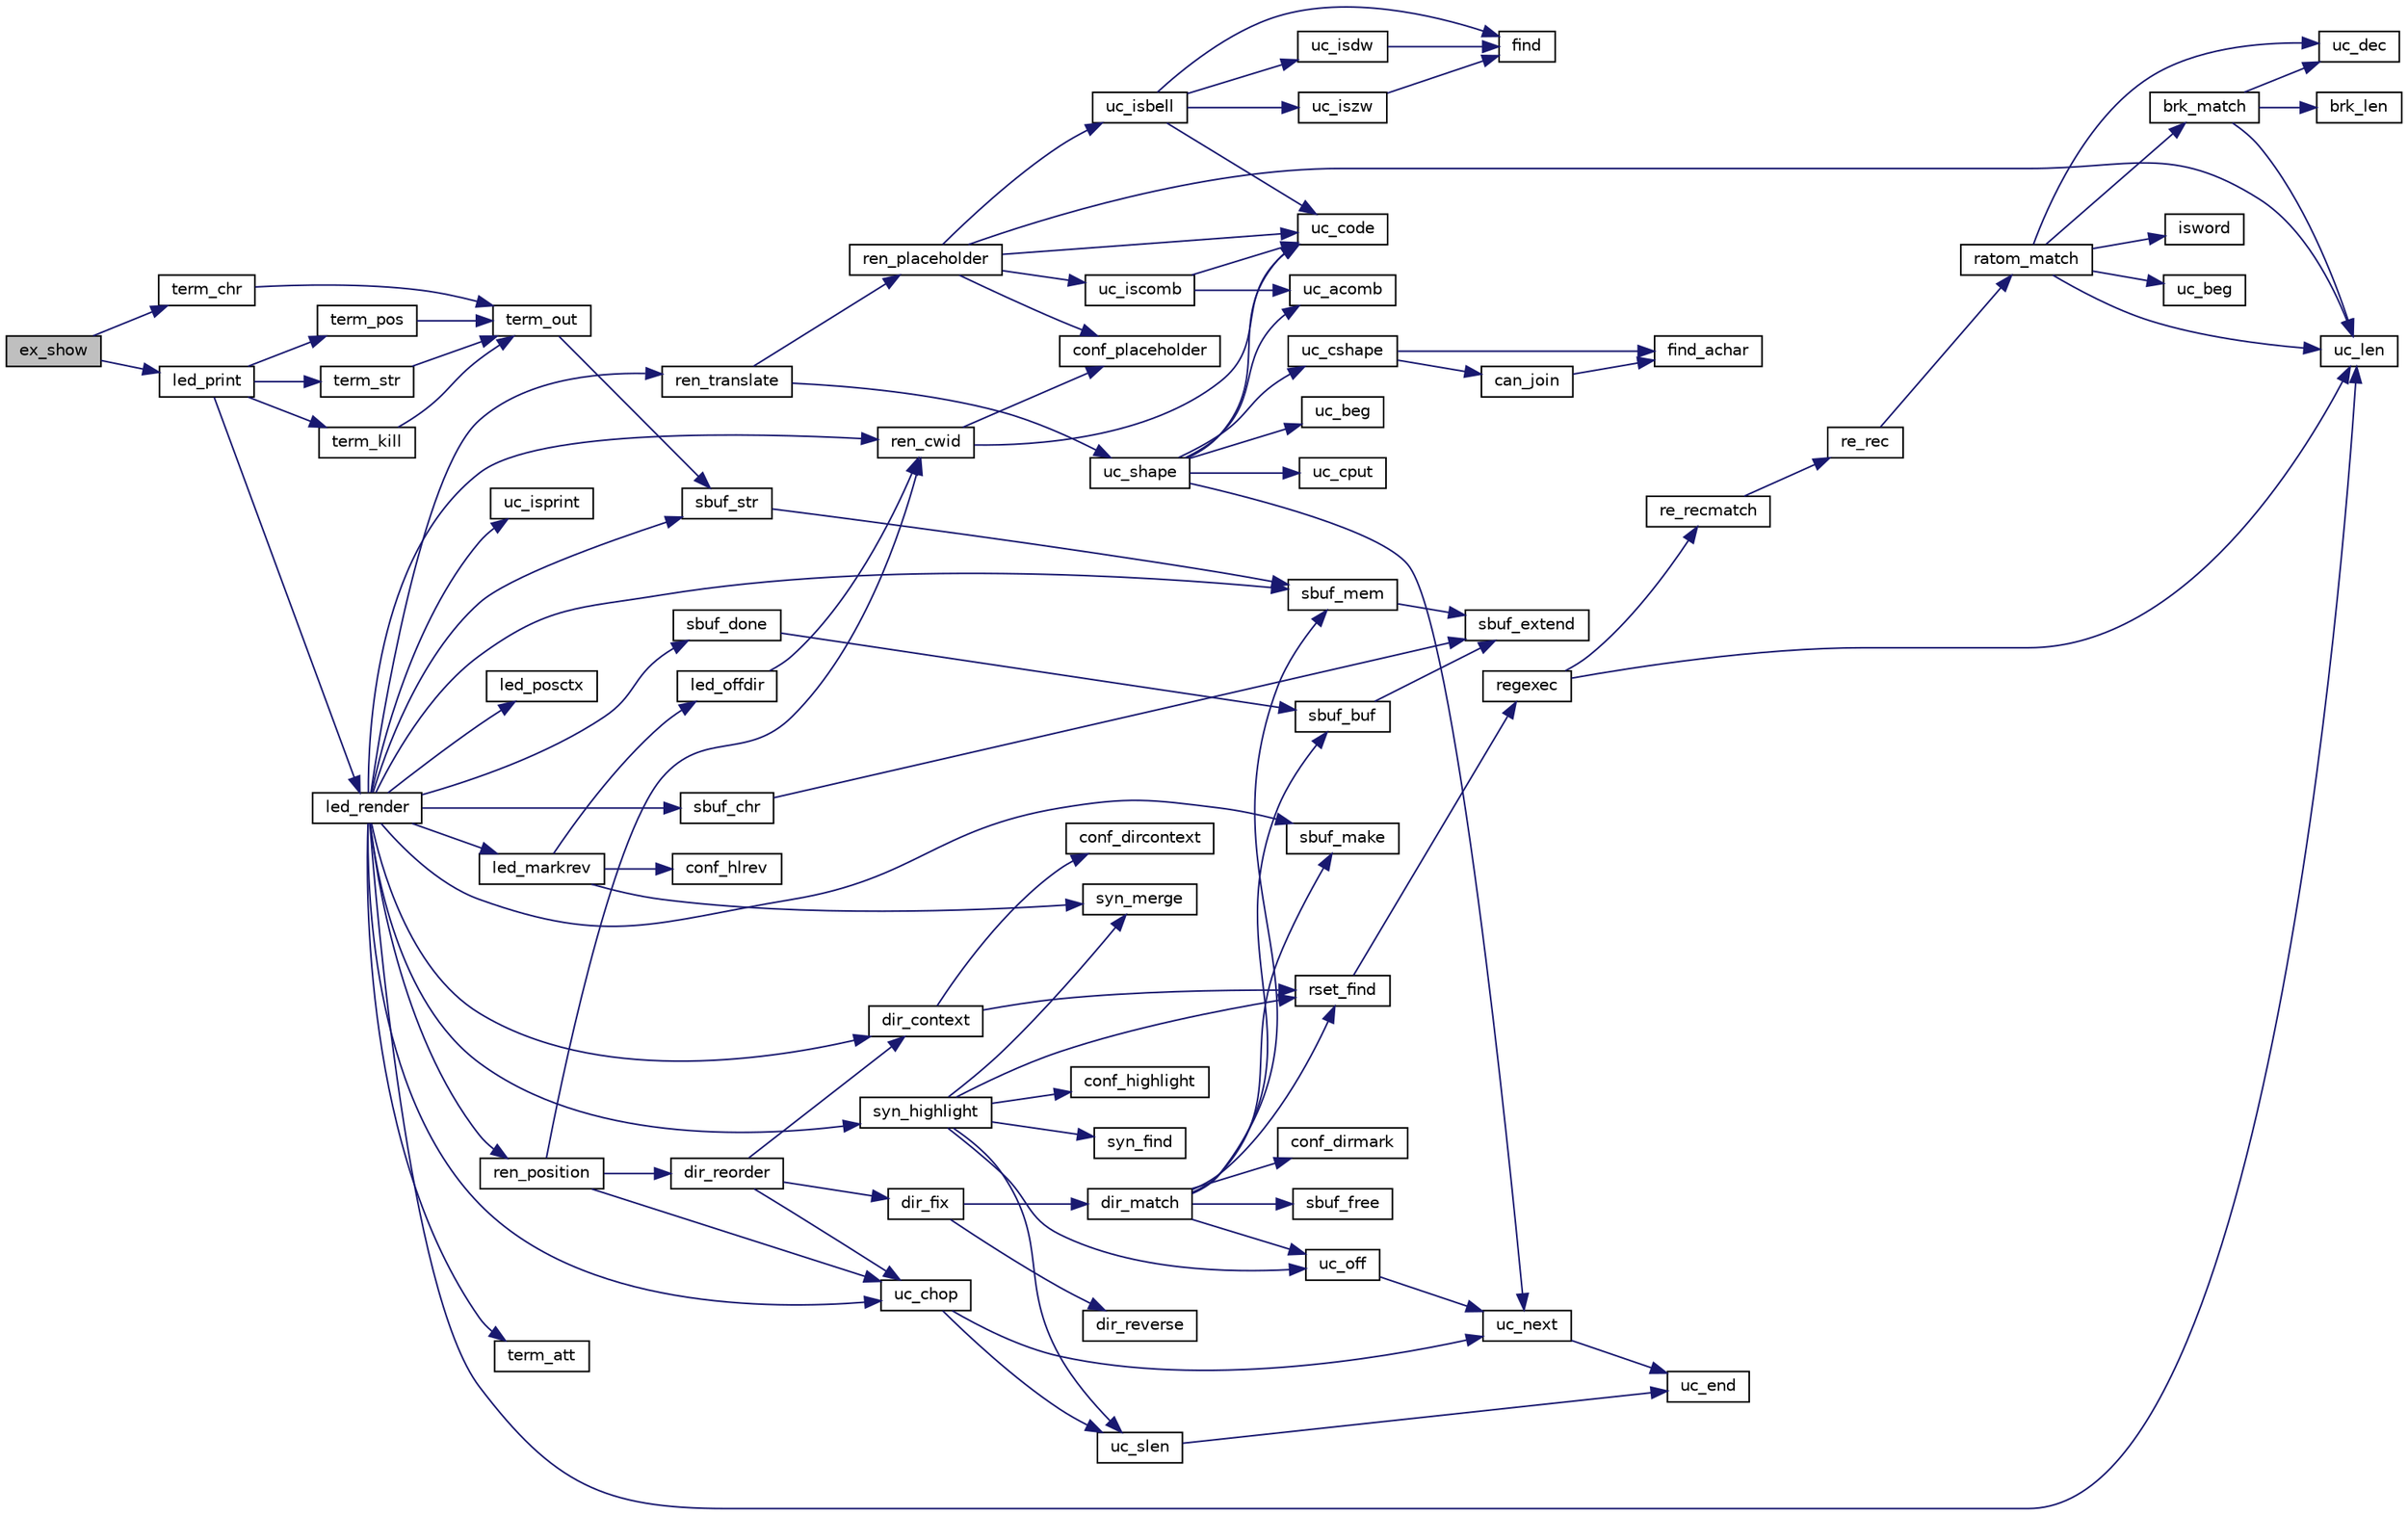 digraph "ex_show"
{
 // INTERACTIVE_SVG=YES
 // LATEX_PDF_SIZE
  edge [fontname="Helvetica",fontsize="10",labelfontname="Helvetica",labelfontsize="10"];
  node [fontname="Helvetica",fontsize="10",shape=record];
  rankdir="LR";
  Node1 [label="ex_show",height=0.2,width=0.4,color="black", fillcolor="grey75", style="filled", fontcolor="black",tooltip=" "];
  Node1 -> Node2 [color="midnightblue",fontsize="10",style="solid",fontname="Helvetica"];
  Node2 [label="led_print",height=0.2,width=0.4,color="black", fillcolor="white", style="filled",URL="$led_8c.html#ade70aef2ca0eab60adda203e063eb5a2",tooltip=" "];
  Node2 -> Node3 [color="midnightblue",fontsize="10",style="solid",fontname="Helvetica"];
  Node3 [label="led_render",height=0.2,width=0.4,color="black", fillcolor="white", style="filled",URL="$led_8c.html#ad30f796594398b70e4ce9687b11bcdd9",tooltip=" "];
  Node3 -> Node4 [color="midnightblue",fontsize="10",style="solid",fontname="Helvetica"];
  Node4 [label="dir_context",height=0.2,width=0.4,color="black", fillcolor="white", style="filled",URL="$dir_8c.html#aba0a553010578626d7148da2b6551321",tooltip=" "];
  Node4 -> Node5 [color="midnightblue",fontsize="10",style="solid",fontname="Helvetica"];
  Node5 [label="conf_dircontext",height=0.2,width=0.4,color="black", fillcolor="white", style="filled",URL="$conf_8c.html#a9e1bc5ed600c151c51d8e2342454e07c",tooltip=" "];
  Node4 -> Node6 [color="midnightblue",fontsize="10",style="solid",fontname="Helvetica"];
  Node6 [label="rset_find",height=0.2,width=0.4,color="black", fillcolor="white", style="filled",URL="$rset_8c.html#a389ec5abca88adc048a058744f2373eb",tooltip=" "];
  Node6 -> Node7 [color="midnightblue",fontsize="10",style="solid",fontname="Helvetica"];
  Node7 [label="regexec",height=0.2,width=0.4,color="black", fillcolor="white", style="filled",URL="$regex_8c.html#aa085ccd05ec25e3f8053850aebc50fe3",tooltip=" "];
  Node7 -> Node8 [color="midnightblue",fontsize="10",style="solid",fontname="Helvetica"];
  Node8 [label="re_recmatch",height=0.2,width=0.4,color="black", fillcolor="white", style="filled",URL="$regex_8c.html#aa5925e49bd18112bb37421dbde29162a",tooltip=" "];
  Node8 -> Node9 [color="midnightblue",fontsize="10",style="solid",fontname="Helvetica"];
  Node9 [label="re_rec",height=0.2,width=0.4,color="black", fillcolor="white", style="filled",URL="$regex_8c.html#a8e35614ddf21d405773327a52a95a73d",tooltip=" "];
  Node9 -> Node10 [color="midnightblue",fontsize="10",style="solid",fontname="Helvetica"];
  Node10 [label="ratom_match",height=0.2,width=0.4,color="black", fillcolor="white", style="filled",URL="$regex_8c.html#a24fd1fc7457ff4f03fb384f7170ac395",tooltip=" "];
  Node10 -> Node11 [color="midnightblue",fontsize="10",style="solid",fontname="Helvetica"];
  Node11 [label="brk_match",height=0.2,width=0.4,color="black", fillcolor="white", style="filled",URL="$regex_8c.html#aae17ed73e84075718fb04d131d6ca779",tooltip=" "];
  Node11 -> Node12 [color="midnightblue",fontsize="10",style="solid",fontname="Helvetica"];
  Node12 [label="brk_len",height=0.2,width=0.4,color="black", fillcolor="white", style="filled",URL="$regex_8c.html#acc18ff8d2687611a9e221b3329b02413",tooltip=" "];
  Node11 -> Node13 [color="midnightblue",fontsize="10",style="solid",fontname="Helvetica"];
  Node13 [label="uc_dec",height=0.2,width=0.4,color="black", fillcolor="white", style="filled",URL="$regex_8c.html#aaf73cdb88048e7f9fd588eb8d5aeb5a3",tooltip=" "];
  Node11 -> Node14 [color="midnightblue",fontsize="10",style="solid",fontname="Helvetica"];
  Node14 [label="uc_len",height=0.2,width=0.4,color="black", fillcolor="white", style="filled",URL="$regex_8c.html#a9a0d6d5f93f1eaba8b63b16903c0952d",tooltip=" "];
  Node10 -> Node15 [color="midnightblue",fontsize="10",style="solid",fontname="Helvetica"];
  Node15 [label="isword",height=0.2,width=0.4,color="black", fillcolor="white", style="filled",URL="$regex_8c.html#a35ad3fd0dbb795e6f30404ce86a7be5b",tooltip=" "];
  Node10 -> Node16 [color="midnightblue",fontsize="10",style="solid",fontname="Helvetica"];
  Node16 [label="uc_beg",height=0.2,width=0.4,color="black", fillcolor="white", style="filled",URL="$regex_8c.html#ade3e10606e6e8866e6151fe8440d6101",tooltip=" "];
  Node10 -> Node13 [color="midnightblue",fontsize="10",style="solid",fontname="Helvetica"];
  Node10 -> Node14 [color="midnightblue",fontsize="10",style="solid",fontname="Helvetica"];
  Node7 -> Node14 [color="midnightblue",fontsize="10",style="solid",fontname="Helvetica"];
  Node3 -> Node17 [color="midnightblue",fontsize="10",style="solid",fontname="Helvetica"];
  Node17 [label="led_markrev",height=0.2,width=0.4,color="black", fillcolor="white", style="filled",URL="$led_8c.html#a4aef8adb45fc8a4f9e47231aed28b839",tooltip=" "];
  Node17 -> Node18 [color="midnightblue",fontsize="10",style="solid",fontname="Helvetica"];
  Node18 [label="conf_hlrev",height=0.2,width=0.4,color="black", fillcolor="white", style="filled",URL="$conf_8c.html#a3eba9139f1834af92b8aa5798b7bb245",tooltip=" "];
  Node17 -> Node19 [color="midnightblue",fontsize="10",style="solid",fontname="Helvetica"];
  Node19 [label="led_offdir",height=0.2,width=0.4,color="black", fillcolor="white", style="filled",URL="$led_8c.html#abe94d8903f6c60b7460583ba6f6611b5",tooltip=" "];
  Node19 -> Node20 [color="midnightblue",fontsize="10",style="solid",fontname="Helvetica"];
  Node20 [label="ren_cwid",height=0.2,width=0.4,color="black", fillcolor="white", style="filled",URL="$ren_8c.html#a319a71758607f19d2beedd2bd4d3b369",tooltip=" "];
  Node20 -> Node21 [color="midnightblue",fontsize="10",style="solid",fontname="Helvetica"];
  Node21 [label="conf_placeholder",height=0.2,width=0.4,color="black", fillcolor="white", style="filled",URL="$conf_8c.html#ab1da6502eeb02af2fb9fa8a84515b0b6",tooltip=" "];
  Node20 -> Node22 [color="midnightblue",fontsize="10",style="solid",fontname="Helvetica"];
  Node22 [label="uc_code",height=0.2,width=0.4,color="black", fillcolor="white", style="filled",URL="$uc_8c.html#a45fdc2f2f3cb34515f1014bf754741bb",tooltip=" "];
  Node17 -> Node23 [color="midnightblue",fontsize="10",style="solid",fontname="Helvetica"];
  Node23 [label="syn_merge",height=0.2,width=0.4,color="black", fillcolor="white", style="filled",URL="$syn_8c.html#a3c3478da43bbbba6173c2cc5e8c0ead3",tooltip=" "];
  Node3 -> Node24 [color="midnightblue",fontsize="10",style="solid",fontname="Helvetica"];
  Node24 [label="led_posctx",height=0.2,width=0.4,color="black", fillcolor="white", style="filled",URL="$led_8c.html#ae0e93d330ef302bb5234bfce2a89441d",tooltip=" "];
  Node3 -> Node20 [color="midnightblue",fontsize="10",style="solid",fontname="Helvetica"];
  Node3 -> Node25 [color="midnightblue",fontsize="10",style="solid",fontname="Helvetica"];
  Node25 [label="ren_position",height=0.2,width=0.4,color="black", fillcolor="white", style="filled",URL="$ren_8c.html#af6e197881adec94ce251c84adf3dd495",tooltip=" "];
  Node25 -> Node26 [color="midnightblue",fontsize="10",style="solid",fontname="Helvetica"];
  Node26 [label="dir_reorder",height=0.2,width=0.4,color="black", fillcolor="white", style="filled",URL="$dir_8c.html#a8703d559ca9c640b8b89c589cf75ac06",tooltip=" "];
  Node26 -> Node4 [color="midnightblue",fontsize="10",style="solid",fontname="Helvetica"];
  Node26 -> Node27 [color="midnightblue",fontsize="10",style="solid",fontname="Helvetica"];
  Node27 [label="dir_fix",height=0.2,width=0.4,color="black", fillcolor="white", style="filled",URL="$dir_8c.html#a8dbcb1db32888e71e2702f7173e7cba4",tooltip=" "];
  Node27 -> Node28 [color="midnightblue",fontsize="10",style="solid",fontname="Helvetica"];
  Node28 [label="dir_match",height=0.2,width=0.4,color="black", fillcolor="white", style="filled",URL="$dir_8c.html#a3b2f132ebfd084295e89aa35eff56ff4",tooltip=" "];
  Node28 -> Node29 [color="midnightblue",fontsize="10",style="solid",fontname="Helvetica"];
  Node29 [label="conf_dirmark",height=0.2,width=0.4,color="black", fillcolor="white", style="filled",URL="$conf_8c.html#a3efe6ef9cd3bd043b3df1653265409f2",tooltip=" "];
  Node28 -> Node6 [color="midnightblue",fontsize="10",style="solid",fontname="Helvetica"];
  Node28 -> Node30 [color="midnightblue",fontsize="10",style="solid",fontname="Helvetica"];
  Node30 [label="sbuf_buf",height=0.2,width=0.4,color="black", fillcolor="white", style="filled",URL="$sbuf_8c.html#a4e56760893d5a6797626743840c9adf2",tooltip=" "];
  Node30 -> Node31 [color="midnightblue",fontsize="10",style="solid",fontname="Helvetica"];
  Node31 [label="sbuf_extend",height=0.2,width=0.4,color="black", fillcolor="white", style="filled",URL="$sbuf_8c.html#a4ad75f3948c0340c342a3ea3eb63a6e6",tooltip=" "];
  Node28 -> Node32 [color="midnightblue",fontsize="10",style="solid",fontname="Helvetica"];
  Node32 [label="sbuf_free",height=0.2,width=0.4,color="black", fillcolor="white", style="filled",URL="$sbuf_8c.html#a8c1a89868b1999663effb78b4f3fab32",tooltip=" "];
  Node28 -> Node33 [color="midnightblue",fontsize="10",style="solid",fontname="Helvetica"];
  Node33 [label="sbuf_make",height=0.2,width=0.4,color="black", fillcolor="white", style="filled",URL="$sbuf_8c.html#a57748585d6786a2c1aadc2cbe6f2135b",tooltip=" "];
  Node28 -> Node34 [color="midnightblue",fontsize="10",style="solid",fontname="Helvetica"];
  Node34 [label="sbuf_mem",height=0.2,width=0.4,color="black", fillcolor="white", style="filled",URL="$sbuf_8c.html#aa511ac77d6b486accc01c0512ef27ed2",tooltip=" "];
  Node34 -> Node31 [color="midnightblue",fontsize="10",style="solid",fontname="Helvetica"];
  Node28 -> Node35 [color="midnightblue",fontsize="10",style="solid",fontname="Helvetica"];
  Node35 [label="uc_off",height=0.2,width=0.4,color="black", fillcolor="white", style="filled",URL="$uc_8c.html#a8334cbe4db5e54e19bf79b31f68d9eb8",tooltip=" "];
  Node35 -> Node36 [color="midnightblue",fontsize="10",style="solid",fontname="Helvetica"];
  Node36 [label="uc_next",height=0.2,width=0.4,color="black", fillcolor="white", style="filled",URL="$uc_8c.html#a79c7c44c06c1febff5680c19667e2676",tooltip=" "];
  Node36 -> Node37 [color="midnightblue",fontsize="10",style="solid",fontname="Helvetica"];
  Node37 [label="uc_end",height=0.2,width=0.4,color="black", fillcolor="white", style="filled",URL="$uc_8c.html#a616e24870a58b86644c34ee077faca11",tooltip=" "];
  Node27 -> Node38 [color="midnightblue",fontsize="10",style="solid",fontname="Helvetica"];
  Node38 [label="dir_reverse",height=0.2,width=0.4,color="black", fillcolor="white", style="filled",URL="$dir_8c.html#a83ed34b9263550e2ca9b15cc02294a6b",tooltip=" "];
  Node26 -> Node39 [color="midnightblue",fontsize="10",style="solid",fontname="Helvetica"];
  Node39 [label="uc_chop",height=0.2,width=0.4,color="black", fillcolor="white", style="filled",URL="$uc_8c.html#a1764c4d0fa27bca336e5ca300ad969e7",tooltip=" "];
  Node39 -> Node36 [color="midnightblue",fontsize="10",style="solid",fontname="Helvetica"];
  Node39 -> Node40 [color="midnightblue",fontsize="10",style="solid",fontname="Helvetica"];
  Node40 [label="uc_slen",height=0.2,width=0.4,color="black", fillcolor="white", style="filled",URL="$uc_8c.html#a8afd7835259109c3ec7bb684d4a1f67f",tooltip=" "];
  Node40 -> Node37 [color="midnightblue",fontsize="10",style="solid",fontname="Helvetica"];
  Node25 -> Node20 [color="midnightblue",fontsize="10",style="solid",fontname="Helvetica"];
  Node25 -> Node39 [color="midnightblue",fontsize="10",style="solid",fontname="Helvetica"];
  Node3 -> Node41 [color="midnightblue",fontsize="10",style="solid",fontname="Helvetica"];
  Node41 [label="ren_translate",height=0.2,width=0.4,color="black", fillcolor="white", style="filled",URL="$ren_8c.html#a51d018012e29caa2b526a949b1f52fab",tooltip=" "];
  Node41 -> Node42 [color="midnightblue",fontsize="10",style="solid",fontname="Helvetica"];
  Node42 [label="ren_placeholder",height=0.2,width=0.4,color="black", fillcolor="white", style="filled",URL="$ren_8c.html#a0b410d82df4f40183b9655f3a0c4750b",tooltip=" "];
  Node42 -> Node21 [color="midnightblue",fontsize="10",style="solid",fontname="Helvetica"];
  Node42 -> Node22 [color="midnightblue",fontsize="10",style="solid",fontname="Helvetica"];
  Node42 -> Node43 [color="midnightblue",fontsize="10",style="solid",fontname="Helvetica"];
  Node43 [label="uc_isbell",height=0.2,width=0.4,color="black", fillcolor="white", style="filled",URL="$uc_8c.html#ad0a3bced19585fa779b48845746583e8",tooltip=" "];
  Node43 -> Node44 [color="midnightblue",fontsize="10",style="solid",fontname="Helvetica"];
  Node44 [label="find",height=0.2,width=0.4,color="black", fillcolor="white", style="filled",URL="$uc_8c.html#a26b3c1840a578dd97a58069e0af2168c",tooltip=" "];
  Node43 -> Node22 [color="midnightblue",fontsize="10",style="solid",fontname="Helvetica"];
  Node43 -> Node45 [color="midnightblue",fontsize="10",style="solid",fontname="Helvetica"];
  Node45 [label="uc_isdw",height=0.2,width=0.4,color="black", fillcolor="white", style="filled",URL="$uc_8c.html#a0f3be4d499b9b3469d03114386b386a2",tooltip=" "];
  Node45 -> Node44 [color="midnightblue",fontsize="10",style="solid",fontname="Helvetica"];
  Node43 -> Node46 [color="midnightblue",fontsize="10",style="solid",fontname="Helvetica"];
  Node46 [label="uc_iszw",height=0.2,width=0.4,color="black", fillcolor="white", style="filled",URL="$uc_8c.html#aef404add952e41075b8871fefaaba669",tooltip=" "];
  Node46 -> Node44 [color="midnightblue",fontsize="10",style="solid",fontname="Helvetica"];
  Node42 -> Node47 [color="midnightblue",fontsize="10",style="solid",fontname="Helvetica"];
  Node47 [label="uc_iscomb",height=0.2,width=0.4,color="black", fillcolor="white", style="filled",URL="$uc_8c.html#ae861c9bb1e8c19383bda8fddfacc95d3",tooltip=" "];
  Node47 -> Node48 [color="midnightblue",fontsize="10",style="solid",fontname="Helvetica"];
  Node48 [label="uc_acomb",height=0.2,width=0.4,color="black", fillcolor="white", style="filled",URL="$uc_8c.html#af4546620f966c0c94ca5980dd2fb9a04",tooltip=" "];
  Node47 -> Node22 [color="midnightblue",fontsize="10",style="solid",fontname="Helvetica"];
  Node42 -> Node14 [color="midnightblue",fontsize="10",style="solid",fontname="Helvetica"];
  Node41 -> Node49 [color="midnightblue",fontsize="10",style="solid",fontname="Helvetica"];
  Node49 [label="uc_shape",height=0.2,width=0.4,color="black", fillcolor="white", style="filled",URL="$uc_8c.html#ac581b74acc43801487e37a4dcfabaac3",tooltip=" "];
  Node49 -> Node48 [color="midnightblue",fontsize="10",style="solid",fontname="Helvetica"];
  Node49 -> Node50 [color="midnightblue",fontsize="10",style="solid",fontname="Helvetica"];
  Node50 [label="uc_beg",height=0.2,width=0.4,color="black", fillcolor="white", style="filled",URL="$uc_8c.html#a8b9e268743fd7af03b099072154fbb18",tooltip=" "];
  Node49 -> Node22 [color="midnightblue",fontsize="10",style="solid",fontname="Helvetica"];
  Node49 -> Node51 [color="midnightblue",fontsize="10",style="solid",fontname="Helvetica"];
  Node51 [label="uc_cput",height=0.2,width=0.4,color="black", fillcolor="white", style="filled",URL="$uc_8c.html#a5d2103c722f8e189605495695c2c7149",tooltip=" "];
  Node49 -> Node52 [color="midnightblue",fontsize="10",style="solid",fontname="Helvetica"];
  Node52 [label="uc_cshape",height=0.2,width=0.4,color="black", fillcolor="white", style="filled",URL="$uc_8c.html#acc1b453dfceccc257cb0f8bf9822ed01",tooltip=" "];
  Node52 -> Node53 [color="midnightblue",fontsize="10",style="solid",fontname="Helvetica"];
  Node53 [label="can_join",height=0.2,width=0.4,color="black", fillcolor="white", style="filled",URL="$uc_8c.html#a5b0fb710352596f49590c0ab690ced77",tooltip=" "];
  Node53 -> Node54 [color="midnightblue",fontsize="10",style="solid",fontname="Helvetica"];
  Node54 [label="find_achar",height=0.2,width=0.4,color="black", fillcolor="white", style="filled",URL="$uc_8c.html#ad4c5b7208072ca00e1454e27bda0294c",tooltip=" "];
  Node52 -> Node54 [color="midnightblue",fontsize="10",style="solid",fontname="Helvetica"];
  Node49 -> Node36 [color="midnightblue",fontsize="10",style="solid",fontname="Helvetica"];
  Node3 -> Node55 [color="midnightblue",fontsize="10",style="solid",fontname="Helvetica"];
  Node55 [label="sbuf_chr",height=0.2,width=0.4,color="black", fillcolor="white", style="filled",URL="$sbuf_8c.html#a3f9aa15ca1d73f585d7a4a9d023e58ce",tooltip=" "];
  Node55 -> Node31 [color="midnightblue",fontsize="10",style="solid",fontname="Helvetica"];
  Node3 -> Node56 [color="midnightblue",fontsize="10",style="solid",fontname="Helvetica"];
  Node56 [label="sbuf_done",height=0.2,width=0.4,color="black", fillcolor="white", style="filled",URL="$sbuf_8c.html#a7bf14d501d36ce36ee269d77cf2c3fc6",tooltip=" "];
  Node56 -> Node30 [color="midnightblue",fontsize="10",style="solid",fontname="Helvetica"];
  Node3 -> Node33 [color="midnightblue",fontsize="10",style="solid",fontname="Helvetica"];
  Node3 -> Node34 [color="midnightblue",fontsize="10",style="solid",fontname="Helvetica"];
  Node3 -> Node57 [color="midnightblue",fontsize="10",style="solid",fontname="Helvetica"];
  Node57 [label="sbuf_str",height=0.2,width=0.4,color="black", fillcolor="white", style="filled",URL="$sbuf_8c.html#a603d1d6ab090025f5850f10bfa2dec7a",tooltip=" "];
  Node57 -> Node34 [color="midnightblue",fontsize="10",style="solid",fontname="Helvetica"];
  Node3 -> Node58 [color="midnightblue",fontsize="10",style="solid",fontname="Helvetica"];
  Node58 [label="syn_highlight",height=0.2,width=0.4,color="black", fillcolor="white", style="filled",URL="$syn_8c.html#a00a481d2236c7c7fc489606a4ebe6de0",tooltip=" "];
  Node58 -> Node59 [color="midnightblue",fontsize="10",style="solid",fontname="Helvetica"];
  Node59 [label="conf_highlight",height=0.2,width=0.4,color="black", fillcolor="white", style="filled",URL="$conf_8c.html#a16ebf87f52698ee8c6b831cd629fb3b8",tooltip=" "];
  Node58 -> Node6 [color="midnightblue",fontsize="10",style="solid",fontname="Helvetica"];
  Node58 -> Node60 [color="midnightblue",fontsize="10",style="solid",fontname="Helvetica"];
  Node60 [label="syn_find",height=0.2,width=0.4,color="black", fillcolor="white", style="filled",URL="$syn_8c.html#aeb0e8fff89077c709508b89c2d80fcd1",tooltip=" "];
  Node58 -> Node23 [color="midnightblue",fontsize="10",style="solid",fontname="Helvetica"];
  Node58 -> Node35 [color="midnightblue",fontsize="10",style="solid",fontname="Helvetica"];
  Node58 -> Node40 [color="midnightblue",fontsize="10",style="solid",fontname="Helvetica"];
  Node3 -> Node61 [color="midnightblue",fontsize="10",style="solid",fontname="Helvetica"];
  Node61 [label="term_att",height=0.2,width=0.4,color="black", fillcolor="white", style="filled",URL="$term_8c.html#acd3be3f28b389753b39fc71eee224ec5",tooltip=" "];
  Node3 -> Node39 [color="midnightblue",fontsize="10",style="solid",fontname="Helvetica"];
  Node3 -> Node62 [color="midnightblue",fontsize="10",style="solid",fontname="Helvetica"];
  Node62 [label="uc_isprint",height=0.2,width=0.4,color="black", fillcolor="white", style="filled",URL="$uc_8c.html#a993ab083959f154189959956a4829b6c",tooltip=" "];
  Node3 -> Node14 [color="midnightblue",fontsize="10",style="solid",fontname="Helvetica"];
  Node2 -> Node63 [color="midnightblue",fontsize="10",style="solid",fontname="Helvetica"];
  Node63 [label="term_kill",height=0.2,width=0.4,color="black", fillcolor="white", style="filled",URL="$term_8c.html#a82ecdf76035675a751fca3c008117206",tooltip=" "];
  Node63 -> Node64 [color="midnightblue",fontsize="10",style="solid",fontname="Helvetica"];
  Node64 [label="term_out",height=0.2,width=0.4,color="black", fillcolor="white", style="filled",URL="$term_8c.html#acba93d06f96ed6e5ec460b781191741d",tooltip=" "];
  Node64 -> Node57 [color="midnightblue",fontsize="10",style="solid",fontname="Helvetica"];
  Node2 -> Node65 [color="midnightblue",fontsize="10",style="solid",fontname="Helvetica"];
  Node65 [label="term_pos",height=0.2,width=0.4,color="black", fillcolor="white", style="filled",URL="$term_8c.html#a9bf622de0a7c5a772f7c1da26522fede",tooltip=" "];
  Node65 -> Node64 [color="midnightblue",fontsize="10",style="solid",fontname="Helvetica"];
  Node2 -> Node66 [color="midnightblue",fontsize="10",style="solid",fontname="Helvetica"];
  Node66 [label="term_str",height=0.2,width=0.4,color="black", fillcolor="white", style="filled",URL="$term_8c.html#a1982be6327b52a410f8cad1eb805187b",tooltip=" "];
  Node66 -> Node64 [color="midnightblue",fontsize="10",style="solid",fontname="Helvetica"];
  Node1 -> Node67 [color="midnightblue",fontsize="10",style="solid",fontname="Helvetica"];
  Node67 [label="term_chr",height=0.2,width=0.4,color="black", fillcolor="white", style="filled",URL="$term_8c.html#aa47a46a9a390024a045e8f4e7aae8992",tooltip=" "];
  Node67 -> Node64 [color="midnightblue",fontsize="10",style="solid",fontname="Helvetica"];
}
